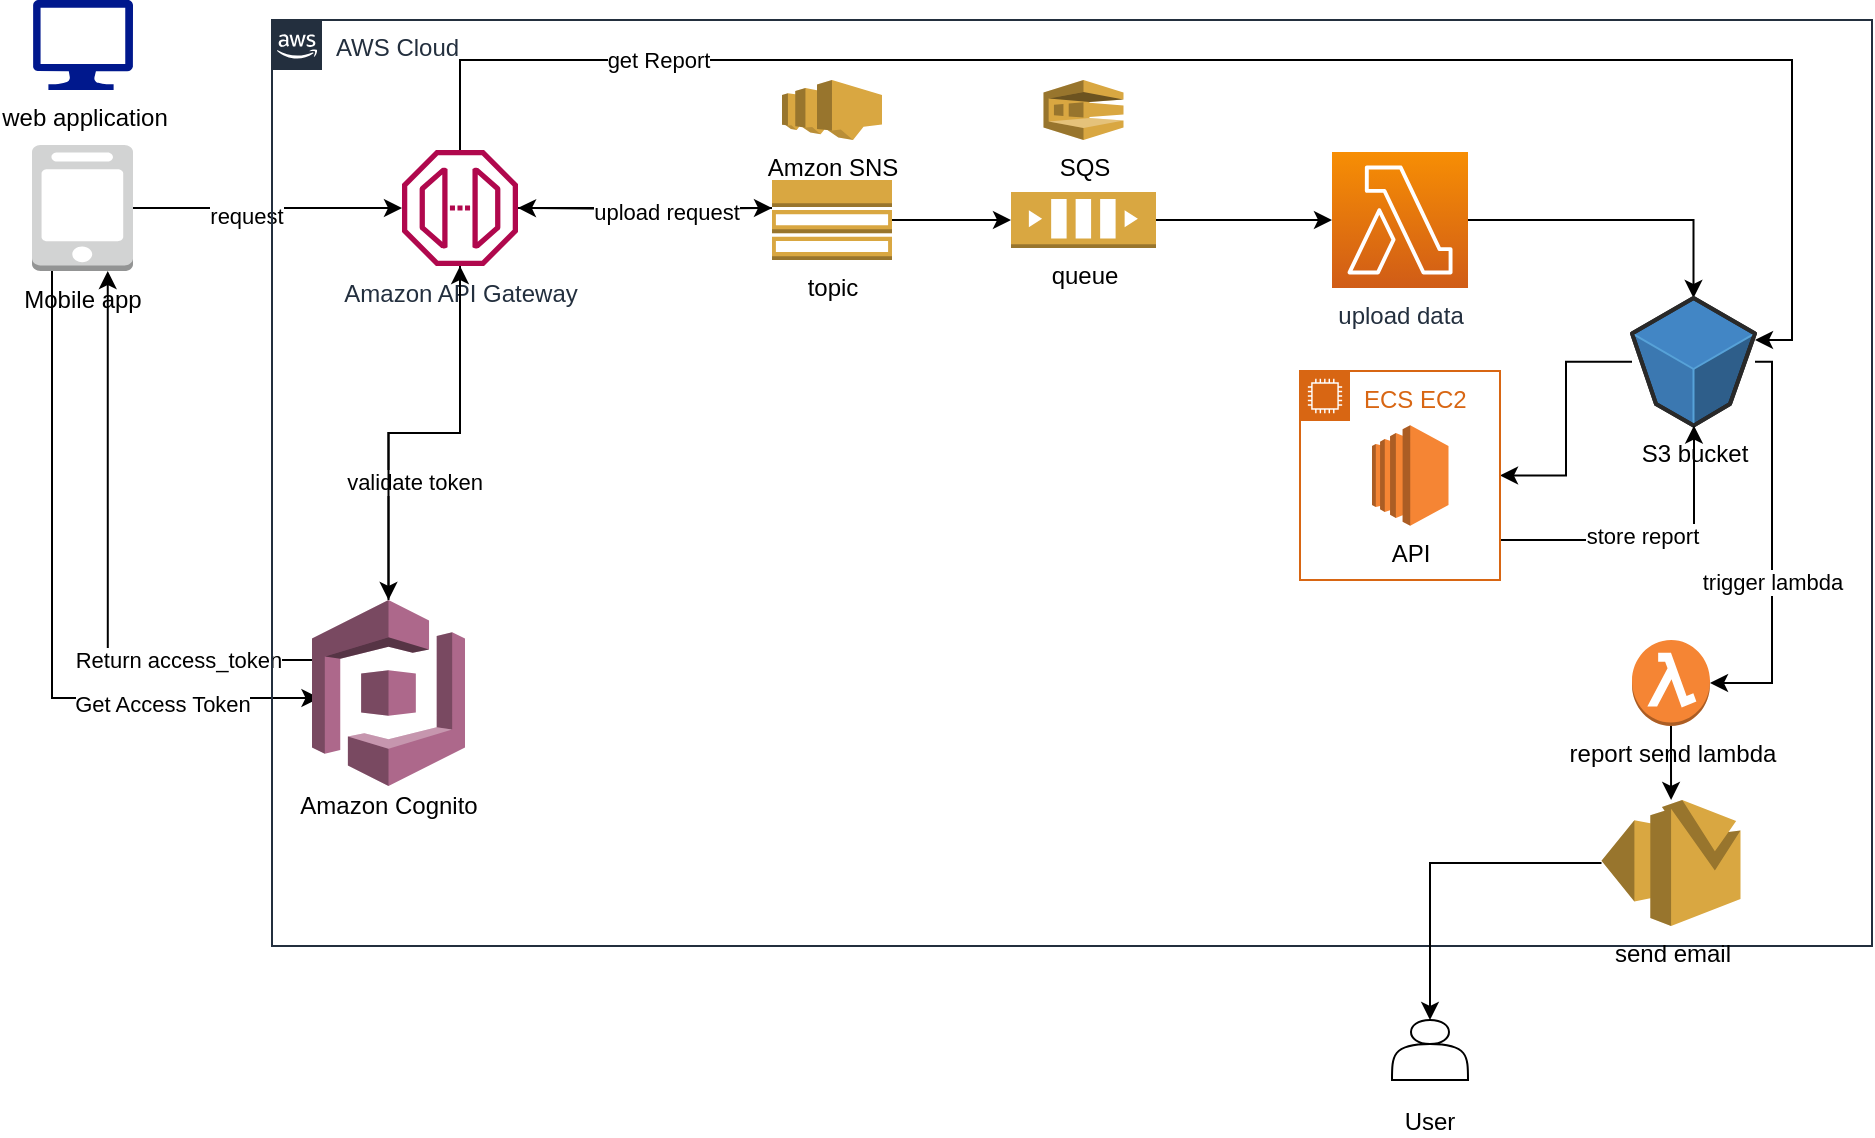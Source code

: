 <mxfile version="20.3.2" type="github">
  <diagram name="Page-1" id="c9db0220-8083-56f3-ca83-edcdcd058819">
    <mxGraphModel dx="2044" dy="822" grid="1" gridSize="10" guides="1" tooltips="1" connect="1" arrows="1" fold="1" page="1" pageScale="1.5" pageWidth="826" pageHeight="1169" background="none" math="0" shadow="0">
      <root>
        <mxCell id="0" style=";html=1;" />
        <mxCell id="1" style=";html=1;" parent="0" />
        <mxCell id="qLQg2HTwGVO7K_Gb8iUZ-83" style="edgeStyle=orthogonalEdgeStyle;rounded=0;orthogonalLoop=1;jettySize=auto;html=1;" edge="1" parent="1" source="qLQg2HTwGVO7K_Gb8iUZ-7" target="qLQg2HTwGVO7K_Gb8iUZ-13">
          <mxGeometry relative="1" as="geometry">
            <Array as="points">
              <mxPoint x="244" y="480" />
              <mxPoint x="910" y="480" />
              <mxPoint x="910" y="620" />
            </Array>
          </mxGeometry>
        </mxCell>
        <mxCell id="qLQg2HTwGVO7K_Gb8iUZ-84" value="get Report" style="edgeLabel;html=1;align=center;verticalAlign=middle;resizable=0;points=[];" vertex="1" connectable="0" parent="qLQg2HTwGVO7K_Gb8iUZ-83">
          <mxGeometry x="-0.669" relative="1" as="geometry">
            <mxPoint as="offset" />
          </mxGeometry>
        </mxCell>
        <mxCell id="qLQg2HTwGVO7K_Gb8iUZ-9" style="edgeStyle=orthogonalEdgeStyle;rounded=0;orthogonalLoop=1;jettySize=auto;html=1;entryX=0;entryY=0.58;entryDx=0;entryDy=0;entryPerimeter=0;" edge="1" parent="1" source="qLQg2HTwGVO7K_Gb8iUZ-3">
          <mxGeometry relative="1" as="geometry">
            <mxPoint x="173.75" y="799" as="targetPoint" />
            <Array as="points">
              <mxPoint x="40" y="799" />
            </Array>
          </mxGeometry>
        </mxCell>
        <mxCell id="qLQg2HTwGVO7K_Gb8iUZ-25" value="Get Access Token" style="edgeLabel;html=1;align=center;verticalAlign=middle;resizable=0;points=[];" vertex="1" connectable="0" parent="qLQg2HTwGVO7K_Gb8iUZ-9">
          <mxGeometry x="0.545" y="-3" relative="1" as="geometry">
            <mxPoint as="offset" />
          </mxGeometry>
        </mxCell>
        <mxCell id="qLQg2HTwGVO7K_Gb8iUZ-28" style="edgeStyle=orthogonalEdgeStyle;rounded=0;orthogonalLoop=1;jettySize=auto;html=1;" edge="1" parent="1" source="qLQg2HTwGVO7K_Gb8iUZ-3" target="qLQg2HTwGVO7K_Gb8iUZ-7">
          <mxGeometry relative="1" as="geometry" />
        </mxCell>
        <mxCell id="qLQg2HTwGVO7K_Gb8iUZ-29" value="request" style="edgeLabel;html=1;align=center;verticalAlign=middle;resizable=0;points=[];" vertex="1" connectable="0" parent="qLQg2HTwGVO7K_Gb8iUZ-28">
          <mxGeometry x="-0.17" y="-4" relative="1" as="geometry">
            <mxPoint as="offset" />
          </mxGeometry>
        </mxCell>
        <mxCell id="qLQg2HTwGVO7K_Gb8iUZ-3" value="Mobile app" style="outlineConnect=0;dashed=0;verticalLabelPosition=bottom;verticalAlign=top;align=center;html=1;shape=mxgraph.aws3.mobile_client;fillColor=#D2D3D3;gradientColor=none;" vertex="1" parent="1">
          <mxGeometry x="30" y="522.5" width="50.5" height="63" as="geometry" />
        </mxCell>
        <mxCell id="qLQg2HTwGVO7K_Gb8iUZ-11" style="edgeStyle=orthogonalEdgeStyle;rounded=0;orthogonalLoop=1;jettySize=auto;html=1;" edge="1" parent="1" source="qLQg2HTwGVO7K_Gb8iUZ-7">
          <mxGeometry relative="1" as="geometry">
            <mxPoint x="400" y="554" as="targetPoint" />
          </mxGeometry>
        </mxCell>
        <mxCell id="qLQg2HTwGVO7K_Gb8iUZ-30" style="edgeStyle=orthogonalEdgeStyle;rounded=0;orthogonalLoop=1;jettySize=auto;html=1;" edge="1" parent="1" source="qLQg2HTwGVO7K_Gb8iUZ-7" target="qLQg2HTwGVO7K_Gb8iUZ-23">
          <mxGeometry relative="1" as="geometry" />
        </mxCell>
        <mxCell id="qLQg2HTwGVO7K_Gb8iUZ-31" value="validate token" style="edgeLabel;html=1;align=center;verticalAlign=middle;resizable=0;points=[];" vertex="1" connectable="0" parent="qLQg2HTwGVO7K_Gb8iUZ-30">
          <mxGeometry x="0.136" y="1" relative="1" as="geometry">
            <mxPoint x="8" y="23" as="offset" />
          </mxGeometry>
        </mxCell>
        <mxCell id="qLQg2HTwGVO7K_Gb8iUZ-7" value="Amazon API Gateway" style="sketch=0;outlineConnect=0;fontColor=#232F3E;gradientColor=none;fillColor=#B0084D;strokeColor=none;dashed=0;verticalLabelPosition=bottom;verticalAlign=top;align=center;html=1;fontSize=12;fontStyle=0;aspect=fixed;pointerEvents=1;shape=mxgraph.aws4.endpoint;" vertex="1" parent="1">
          <mxGeometry x="215" y="525" width="58" height="58" as="geometry" />
        </mxCell>
        <mxCell id="qLQg2HTwGVO7K_Gb8iUZ-12" style="edgeStyle=orthogonalEdgeStyle;rounded=0;orthogonalLoop=1;jettySize=auto;html=1;" edge="1" parent="1" target="qLQg2HTwGVO7K_Gb8iUZ-7">
          <mxGeometry relative="1" as="geometry">
            <mxPoint x="400" y="554" as="sourcePoint" />
          </mxGeometry>
        </mxCell>
        <mxCell id="qLQg2HTwGVO7K_Gb8iUZ-34" value="upload request" style="edgeLabel;html=1;align=center;verticalAlign=middle;resizable=0;points=[];" vertex="1" connectable="0" parent="qLQg2HTwGVO7K_Gb8iUZ-12">
          <mxGeometry x="-0.171" y="1" relative="1" as="geometry">
            <mxPoint as="offset" />
          </mxGeometry>
        </mxCell>
        <mxCell id="qLQg2HTwGVO7K_Gb8iUZ-26" style="edgeStyle=orthogonalEdgeStyle;rounded=0;orthogonalLoop=1;jettySize=auto;html=1;entryX=0.75;entryY=1;entryDx=0;entryDy=0;entryPerimeter=0;" edge="1" parent="1" source="qLQg2HTwGVO7K_Gb8iUZ-23" target="qLQg2HTwGVO7K_Gb8iUZ-3">
          <mxGeometry relative="1" as="geometry">
            <Array as="points">
              <mxPoint x="68" y="780" />
            </Array>
          </mxGeometry>
        </mxCell>
        <mxCell id="qLQg2HTwGVO7K_Gb8iUZ-27" value="Return access_token" style="edgeLabel;html=1;align=center;verticalAlign=middle;resizable=0;points=[];" vertex="1" connectable="0" parent="qLQg2HTwGVO7K_Gb8iUZ-26">
          <mxGeometry x="-0.547" relative="1" as="geometry">
            <mxPoint as="offset" />
          </mxGeometry>
        </mxCell>
        <mxCell id="qLQg2HTwGVO7K_Gb8iUZ-33" style="edgeStyle=orthogonalEdgeStyle;rounded=0;orthogonalLoop=1;jettySize=auto;html=1;" edge="1" parent="1" source="qLQg2HTwGVO7K_Gb8iUZ-23" target="qLQg2HTwGVO7K_Gb8iUZ-7">
          <mxGeometry relative="1" as="geometry" />
        </mxCell>
        <mxCell id="qLQg2HTwGVO7K_Gb8iUZ-23" value="" style="outlineConnect=0;dashed=0;verticalLabelPosition=bottom;verticalAlign=top;align=center;html=1;shape=mxgraph.aws3.cognito;fillColor=#AD688B;gradientColor=none;" vertex="1" parent="1">
          <mxGeometry x="170" y="750" width="76.5" height="93" as="geometry" />
        </mxCell>
        <mxCell id="qLQg2HTwGVO7K_Gb8iUZ-24" value="Amazon Cognito" style="text;html=1;align=center;verticalAlign=middle;resizable=0;points=[];autosize=1;strokeColor=none;fillColor=none;" vertex="1" parent="1">
          <mxGeometry x="153.25" y="838" width="110" height="30" as="geometry" />
        </mxCell>
        <mxCell id="qLQg2HTwGVO7K_Gb8iUZ-42" value="AWS Cloud" style="points=[[0,0],[0.25,0],[0.5,0],[0.75,0],[1,0],[1,0.25],[1,0.5],[1,0.75],[1,1],[0.75,1],[0.5,1],[0.25,1],[0,1],[0,0.75],[0,0.5],[0,0.25]];outlineConnect=0;gradientColor=none;html=1;whiteSpace=wrap;fontSize=12;fontStyle=0;container=1;pointerEvents=0;collapsible=0;recursiveResize=0;shape=mxgraph.aws4.group;grIcon=mxgraph.aws4.group_aws_cloud_alt;strokeColor=#232F3E;fillColor=none;verticalAlign=top;align=left;spacingLeft=30;fontColor=#232F3E;dashed=0;" vertex="1" parent="1">
          <mxGeometry x="150" y="460" width="800" height="463" as="geometry" />
        </mxCell>
        <mxCell id="qLQg2HTwGVO7K_Gb8iUZ-53" value="Amzon SNS" style="outlineConnect=0;dashed=0;verticalLabelPosition=bottom;verticalAlign=top;align=center;html=1;shape=mxgraph.aws3.sns;fillColor=#D9A741;gradientColor=none;" vertex="1" parent="qLQg2HTwGVO7K_Gb8iUZ-42">
          <mxGeometry x="255" y="30" width="50" height="30" as="geometry" />
        </mxCell>
        <mxCell id="qLQg2HTwGVO7K_Gb8iUZ-57" value="" style="edgeStyle=orthogonalEdgeStyle;rounded=0;orthogonalLoop=1;jettySize=auto;html=1;" edge="1" parent="qLQg2HTwGVO7K_Gb8iUZ-42" source="qLQg2HTwGVO7K_Gb8iUZ-54" target="qLQg2HTwGVO7K_Gb8iUZ-56">
          <mxGeometry relative="1" as="geometry" />
        </mxCell>
        <mxCell id="qLQg2HTwGVO7K_Gb8iUZ-54" value="topic" style="outlineConnect=0;dashed=0;verticalLabelPosition=bottom;verticalAlign=top;align=center;html=1;shape=mxgraph.aws3.topic_2;fillColor=#D9A741;gradientColor=none;" vertex="1" parent="qLQg2HTwGVO7K_Gb8iUZ-42">
          <mxGeometry x="250" y="80" width="60" height="40" as="geometry" />
        </mxCell>
        <mxCell id="qLQg2HTwGVO7K_Gb8iUZ-36" value="SQS" style="outlineConnect=0;dashed=0;verticalLabelPosition=bottom;verticalAlign=top;align=center;html=1;shape=mxgraph.aws3.sqs;fillColor=#D9A741;gradientColor=none;" vertex="1" parent="qLQg2HTwGVO7K_Gb8iUZ-42">
          <mxGeometry x="385.75" y="30" width="40" height="30" as="geometry" />
        </mxCell>
        <mxCell id="qLQg2HTwGVO7K_Gb8iUZ-49" style="edgeStyle=orthogonalEdgeStyle;rounded=0;orthogonalLoop=1;jettySize=auto;html=1;" edge="1" parent="qLQg2HTwGVO7K_Gb8iUZ-42" source="qLQg2HTwGVO7K_Gb8iUZ-37" target="qLQg2HTwGVO7K_Gb8iUZ-13">
          <mxGeometry relative="1" as="geometry" />
        </mxCell>
        <mxCell id="qLQg2HTwGVO7K_Gb8iUZ-37" value="upload data" style="sketch=0;points=[[0,0,0],[0.25,0,0],[0.5,0,0],[0.75,0,0],[1,0,0],[0,1,0],[0.25,1,0],[0.5,1,0],[0.75,1,0],[1,1,0],[0,0.25,0],[0,0.5,0],[0,0.75,0],[1,0.25,0],[1,0.5,0],[1,0.75,0]];outlineConnect=0;fontColor=#232F3E;gradientColor=#F78E04;gradientDirection=north;fillColor=#D05C17;strokeColor=#ffffff;dashed=0;verticalLabelPosition=bottom;verticalAlign=top;align=center;html=1;fontSize=12;fontStyle=0;aspect=fixed;shape=mxgraph.aws4.resourceIcon;resIcon=mxgraph.aws4.lambda;" vertex="1" parent="qLQg2HTwGVO7K_Gb8iUZ-42">
          <mxGeometry x="530" y="66" width="68" height="68" as="geometry" />
        </mxCell>
        <mxCell id="qLQg2HTwGVO7K_Gb8iUZ-52" style="edgeStyle=orthogonalEdgeStyle;rounded=0;orthogonalLoop=1;jettySize=auto;html=1;" edge="1" parent="qLQg2HTwGVO7K_Gb8iUZ-42" source="qLQg2HTwGVO7K_Gb8iUZ-13" target="qLQg2HTwGVO7K_Gb8iUZ-50">
          <mxGeometry relative="1" as="geometry" />
        </mxCell>
        <mxCell id="qLQg2HTwGVO7K_Gb8iUZ-73" style="edgeStyle=orthogonalEdgeStyle;rounded=0;orthogonalLoop=1;jettySize=auto;html=1;entryX=1;entryY=0.5;entryDx=0;entryDy=0;entryPerimeter=0;" edge="1" parent="qLQg2HTwGVO7K_Gb8iUZ-42" source="qLQg2HTwGVO7K_Gb8iUZ-13" target="qLQg2HTwGVO7K_Gb8iUZ-71">
          <mxGeometry relative="1" as="geometry">
            <Array as="points">
              <mxPoint x="750" y="171" />
              <mxPoint x="750" y="332" />
            </Array>
          </mxGeometry>
        </mxCell>
        <mxCell id="qLQg2HTwGVO7K_Gb8iUZ-74" value="trigger lambda" style="edgeLabel;html=1;align=center;verticalAlign=middle;resizable=0;points=[];" vertex="1" connectable="0" parent="qLQg2HTwGVO7K_Gb8iUZ-73">
          <mxGeometry x="-0.321" relative="1" as="geometry">
            <mxPoint y="50" as="offset" />
          </mxGeometry>
        </mxCell>
        <mxCell id="qLQg2HTwGVO7K_Gb8iUZ-13" value="S3 bucket" style="verticalLabelPosition=bottom;html=1;verticalAlign=top;strokeWidth=1;align=center;outlineConnect=0;dashed=0;outlineConnect=0;shape=mxgraph.aws3d.s3Bucket;fillColor=#4286c5;strokeColor=#57A2D8;aspect=fixed;" vertex="1" parent="qLQg2HTwGVO7K_Gb8iUZ-42">
          <mxGeometry x="680" y="139" width="61.5" height="63.8" as="geometry" />
        </mxCell>
        <mxCell id="qLQg2HTwGVO7K_Gb8iUZ-65" style="edgeStyle=orthogonalEdgeStyle;rounded=0;orthogonalLoop=1;jettySize=auto;html=1;" edge="1" parent="qLQg2HTwGVO7K_Gb8iUZ-42" source="qLQg2HTwGVO7K_Gb8iUZ-50" target="qLQg2HTwGVO7K_Gb8iUZ-13">
          <mxGeometry relative="1" as="geometry">
            <Array as="points">
              <mxPoint x="711" y="260" />
            </Array>
          </mxGeometry>
        </mxCell>
        <mxCell id="qLQg2HTwGVO7K_Gb8iUZ-66" value="store report" style="edgeLabel;html=1;align=center;verticalAlign=middle;resizable=0;points=[];" vertex="1" connectable="0" parent="qLQg2HTwGVO7K_Gb8iUZ-65">
          <mxGeometry x="-0.088" y="2" relative="1" as="geometry">
            <mxPoint as="offset" />
          </mxGeometry>
        </mxCell>
        <mxCell id="qLQg2HTwGVO7K_Gb8iUZ-50" value="ECS EC2" style="points=[[0,0],[0.25,0],[0.5,0],[0.75,0],[1,0],[1,0.25],[1,0.5],[1,0.75],[1,1],[0.75,1],[0.5,1],[0.25,1],[0,1],[0,0.75],[0,0.5],[0,0.25]];outlineConnect=0;gradientColor=none;html=1;whiteSpace=wrap;fontSize=12;fontStyle=0;container=1;pointerEvents=0;collapsible=0;recursiveResize=0;shape=mxgraph.aws4.group;grIcon=mxgraph.aws4.group_ec2_instance_contents;strokeColor=#D86613;fillColor=none;verticalAlign=top;align=left;spacingLeft=30;fontColor=#D86613;dashed=0;" vertex="1" parent="qLQg2HTwGVO7K_Gb8iUZ-42">
          <mxGeometry x="514" y="175.5" width="100" height="104.5" as="geometry" />
        </mxCell>
        <mxCell id="qLQg2HTwGVO7K_Gb8iUZ-51" value="API" style="outlineConnect=0;dashed=0;verticalLabelPosition=bottom;verticalAlign=top;align=center;html=1;shape=mxgraph.aws3.ec2;fillColor=#F58534;gradientColor=none;" vertex="1" parent="qLQg2HTwGVO7K_Gb8iUZ-50">
          <mxGeometry x="36" y="27.1" width="38.25" height="50.3" as="geometry" />
        </mxCell>
        <mxCell id="qLQg2HTwGVO7K_Gb8iUZ-58" value="" style="edgeStyle=orthogonalEdgeStyle;rounded=0;orthogonalLoop=1;jettySize=auto;html=1;" edge="1" parent="qLQg2HTwGVO7K_Gb8iUZ-42" source="qLQg2HTwGVO7K_Gb8iUZ-56" target="qLQg2HTwGVO7K_Gb8iUZ-37">
          <mxGeometry relative="1" as="geometry" />
        </mxCell>
        <mxCell id="qLQg2HTwGVO7K_Gb8iUZ-56" value="queue" style="outlineConnect=0;dashed=0;verticalLabelPosition=bottom;verticalAlign=top;align=center;html=1;shape=mxgraph.aws3.queue;fillColor=#D9A741;gradientColor=none;" vertex="1" parent="qLQg2HTwGVO7K_Gb8iUZ-42">
          <mxGeometry x="369.5" y="86" width="72.5" height="28" as="geometry" />
        </mxCell>
        <mxCell id="qLQg2HTwGVO7K_Gb8iUZ-78" value="" style="edgeStyle=orthogonalEdgeStyle;rounded=0;orthogonalLoop=1;jettySize=auto;html=1;" edge="1" parent="qLQg2HTwGVO7K_Gb8iUZ-42" source="qLQg2HTwGVO7K_Gb8iUZ-71" target="qLQg2HTwGVO7K_Gb8iUZ-75">
          <mxGeometry relative="1" as="geometry" />
        </mxCell>
        <mxCell id="qLQg2HTwGVO7K_Gb8iUZ-71" value="report send lambda" style="outlineConnect=0;dashed=0;verticalLabelPosition=bottom;verticalAlign=top;align=center;html=1;shape=mxgraph.aws3.lambda_function;fillColor=#F58534;gradientColor=none;" vertex="1" parent="qLQg2HTwGVO7K_Gb8iUZ-42">
          <mxGeometry x="680" y="310" width="39" height="43" as="geometry" />
        </mxCell>
        <mxCell id="qLQg2HTwGVO7K_Gb8iUZ-75" value="send email" style="outlineConnect=0;dashed=0;verticalLabelPosition=bottom;verticalAlign=top;align=center;html=1;shape=mxgraph.aws3.ses;fillColor=#D9A741;gradientColor=none;" vertex="1" parent="qLQg2HTwGVO7K_Gb8iUZ-42">
          <mxGeometry x="664.75" y="390" width="69.5" height="63" as="geometry" />
        </mxCell>
        <mxCell id="qLQg2HTwGVO7K_Gb8iUZ-79" value="&lt;br&gt;&lt;br&gt;&lt;br&gt;&lt;br&gt;&lt;br&gt;User&lt;br&gt;" style="shape=actor;whiteSpace=wrap;html=1;" vertex="1" parent="1">
          <mxGeometry x="710" y="960" width="38" height="30" as="geometry" />
        </mxCell>
        <mxCell id="qLQg2HTwGVO7K_Gb8iUZ-81" style="edgeStyle=orthogonalEdgeStyle;rounded=0;orthogonalLoop=1;jettySize=auto;html=1;entryX=0.5;entryY=0;entryDx=0;entryDy=0;" edge="1" parent="1" source="qLQg2HTwGVO7K_Gb8iUZ-75" target="qLQg2HTwGVO7K_Gb8iUZ-79">
          <mxGeometry relative="1" as="geometry" />
        </mxCell>
        <mxCell id="qLQg2HTwGVO7K_Gb8iUZ-82" value="web application" style="sketch=0;aspect=fixed;pointerEvents=1;shadow=0;dashed=0;html=1;strokeColor=none;labelPosition=center;verticalLabelPosition=bottom;verticalAlign=top;align=center;fillColor=#00188D;shape=mxgraph.azure.computer" vertex="1" parent="1">
          <mxGeometry x="30.5" y="450" width="50" height="45" as="geometry" />
        </mxCell>
      </root>
    </mxGraphModel>
  </diagram>
</mxfile>
